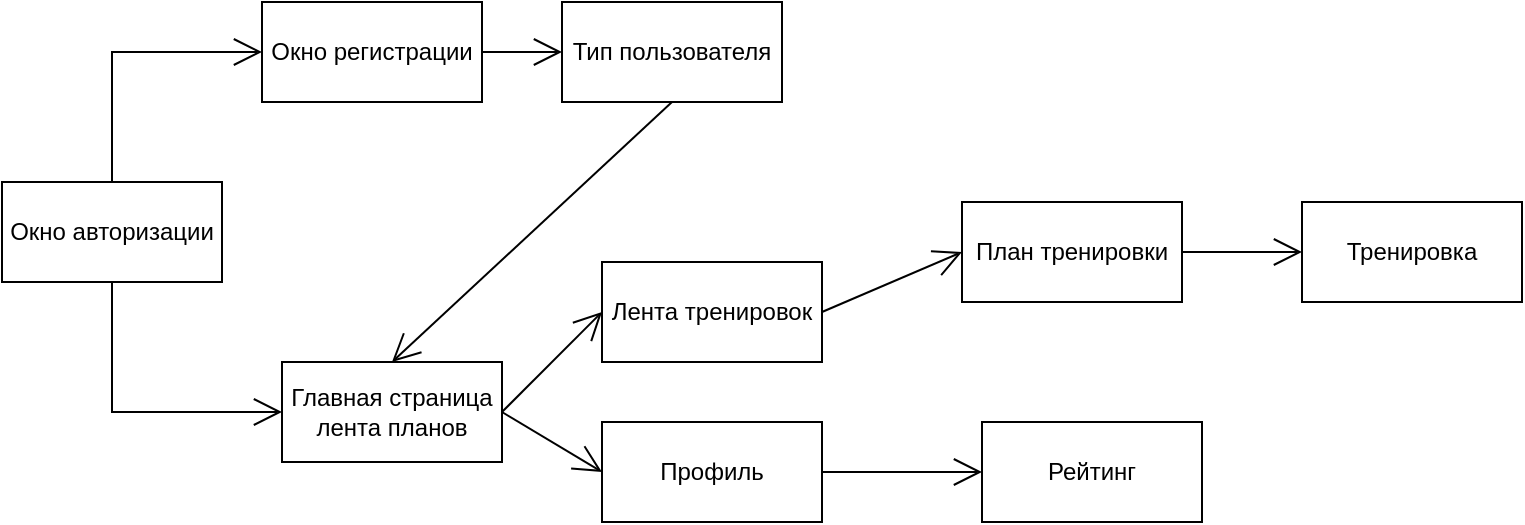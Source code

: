 <mxfile version="23.1.5" type="github">
  <diagram name="Страница — 1" id="yua7qqaj4lyKArtTyUZU">
    <mxGraphModel dx="1002" dy="567" grid="1" gridSize="10" guides="1" tooltips="1" connect="1" arrows="1" fold="1" page="1" pageScale="1" pageWidth="827" pageHeight="1169" math="0" shadow="0">
      <root>
        <mxCell id="0" />
        <mxCell id="1" parent="0" />
        <mxCell id="d_SSu0a-xPiU64xZgLDZ-2" value="Окно авторизации" style="html=1;whiteSpace=wrap;" parent="1" vertex="1">
          <mxGeometry x="30" y="200" width="110" height="50" as="geometry" />
        </mxCell>
        <mxCell id="d_SSu0a-xPiU64xZgLDZ-3" value="Окно регистрации" style="html=1;whiteSpace=wrap;" parent="1" vertex="1">
          <mxGeometry x="160" y="110" width="110" height="50" as="geometry" />
        </mxCell>
        <mxCell id="d_SSu0a-xPiU64xZgLDZ-4" value="" style="endArrow=open;endFill=1;endSize=12;html=1;rounded=0;exitX=0.5;exitY=0;exitDx=0;exitDy=0;entryX=0;entryY=0.5;entryDx=0;entryDy=0;" parent="1" source="d_SSu0a-xPiU64xZgLDZ-2" target="d_SSu0a-xPiU64xZgLDZ-3" edge="1">
          <mxGeometry width="160" relative="1" as="geometry">
            <mxPoint x="330" y="290" as="sourcePoint" />
            <mxPoint x="490" y="290" as="targetPoint" />
            <Array as="points">
              <mxPoint x="85" y="135" />
            </Array>
          </mxGeometry>
        </mxCell>
        <mxCell id="d_SSu0a-xPiU64xZgLDZ-6" value="Главная страница&lt;br&gt;лента планов" style="html=1;whiteSpace=wrap;" parent="1" vertex="1">
          <mxGeometry x="170" y="290" width="110" height="50" as="geometry" />
        </mxCell>
        <mxCell id="d_SSu0a-xPiU64xZgLDZ-7" value="Тип пользователя" style="html=1;whiteSpace=wrap;" parent="1" vertex="1">
          <mxGeometry x="310" y="110" width="110" height="50" as="geometry" />
        </mxCell>
        <mxCell id="d_SSu0a-xPiU64xZgLDZ-9" value="" style="endArrow=open;endFill=1;endSize=12;html=1;rounded=0;exitX=1;exitY=0.5;exitDx=0;exitDy=0;entryX=0;entryY=0.5;entryDx=0;entryDy=0;" parent="1" source="d_SSu0a-xPiU64xZgLDZ-3" target="d_SSu0a-xPiU64xZgLDZ-7" edge="1">
          <mxGeometry width="160" relative="1" as="geometry">
            <mxPoint x="330" y="290" as="sourcePoint" />
            <mxPoint x="490" y="290" as="targetPoint" />
          </mxGeometry>
        </mxCell>
        <mxCell id="d_SSu0a-xPiU64xZgLDZ-10" value="" style="endArrow=open;endFill=1;endSize=12;html=1;rounded=0;exitX=0.5;exitY=1;exitDx=0;exitDy=0;entryX=0;entryY=0.5;entryDx=0;entryDy=0;" parent="1" source="d_SSu0a-xPiU64xZgLDZ-2" target="d_SSu0a-xPiU64xZgLDZ-6" edge="1">
          <mxGeometry width="160" relative="1" as="geometry">
            <mxPoint x="330" y="290" as="sourcePoint" />
            <mxPoint x="490" y="290" as="targetPoint" />
            <Array as="points">
              <mxPoint x="85" y="315" />
            </Array>
          </mxGeometry>
        </mxCell>
        <mxCell id="d_SSu0a-xPiU64xZgLDZ-11" value="Лента тренировок" style="html=1;whiteSpace=wrap;" parent="1" vertex="1">
          <mxGeometry x="330" y="240" width="110" height="50" as="geometry" />
        </mxCell>
        <mxCell id="d_SSu0a-xPiU64xZgLDZ-12" value="План тренировки" style="html=1;whiteSpace=wrap;" parent="1" vertex="1">
          <mxGeometry x="510" y="210" width="110" height="50" as="geometry" />
        </mxCell>
        <mxCell id="d_SSu0a-xPiU64xZgLDZ-13" value="Тренировка" style="html=1;whiteSpace=wrap;" parent="1" vertex="1">
          <mxGeometry x="680" y="210" width="110" height="50" as="geometry" />
        </mxCell>
        <mxCell id="d_SSu0a-xPiU64xZgLDZ-26" value="Профиль" style="html=1;whiteSpace=wrap;" parent="1" vertex="1">
          <mxGeometry x="330" y="320" width="110" height="50" as="geometry" />
        </mxCell>
        <mxCell id="d_SSu0a-xPiU64xZgLDZ-34" value="Рейтинг" style="html=1;whiteSpace=wrap;" parent="1" vertex="1">
          <mxGeometry x="520" y="320" width="110" height="50" as="geometry" />
        </mxCell>
        <mxCell id="d_SSu0a-xPiU64xZgLDZ-35" value="" style="endArrow=open;endFill=1;endSize=12;html=1;rounded=0;exitX=1;exitY=0.5;exitDx=0;exitDy=0;entryX=0;entryY=0.5;entryDx=0;entryDy=0;" parent="1" source="d_SSu0a-xPiU64xZgLDZ-26" target="d_SSu0a-xPiU64xZgLDZ-34" edge="1">
          <mxGeometry width="160" relative="1" as="geometry">
            <mxPoint x="330" y="290" as="sourcePoint" />
            <mxPoint x="490" y="290" as="targetPoint" />
          </mxGeometry>
        </mxCell>
        <mxCell id="rR46YuDEnWutWiPu1DSL-1" value="" style="endArrow=open;endFill=1;endSize=12;html=1;rounded=0;exitX=0.5;exitY=1;exitDx=0;exitDy=0;entryX=0.5;entryY=0;entryDx=0;entryDy=0;" edge="1" parent="1" source="d_SSu0a-xPiU64xZgLDZ-7" target="d_SSu0a-xPiU64xZgLDZ-6">
          <mxGeometry width="160" relative="1" as="geometry">
            <mxPoint x="330" y="290" as="sourcePoint" />
            <mxPoint x="490" y="290" as="targetPoint" />
          </mxGeometry>
        </mxCell>
        <mxCell id="rR46YuDEnWutWiPu1DSL-4" value="" style="endArrow=open;endFill=1;endSize=12;html=1;rounded=0;exitX=1;exitY=0.5;exitDx=0;exitDy=0;entryX=0;entryY=0.5;entryDx=0;entryDy=0;" edge="1" parent="1" source="d_SSu0a-xPiU64xZgLDZ-6" target="d_SSu0a-xPiU64xZgLDZ-11">
          <mxGeometry width="160" relative="1" as="geometry">
            <mxPoint x="334" y="320" as="sourcePoint" />
            <mxPoint x="494" y="320" as="targetPoint" />
          </mxGeometry>
        </mxCell>
        <mxCell id="rR46YuDEnWutWiPu1DSL-5" value="" style="endArrow=open;endFill=1;endSize=12;html=1;rounded=0;exitX=1;exitY=0.5;exitDx=0;exitDy=0;entryX=0;entryY=0.5;entryDx=0;entryDy=0;" edge="1" parent="1" source="d_SSu0a-xPiU64xZgLDZ-6" target="d_SSu0a-xPiU64xZgLDZ-26">
          <mxGeometry width="160" relative="1" as="geometry">
            <mxPoint x="330" y="290" as="sourcePoint" />
            <mxPoint x="490" y="290" as="targetPoint" />
          </mxGeometry>
        </mxCell>
        <mxCell id="rR46YuDEnWutWiPu1DSL-6" value="" style="endArrow=open;endFill=1;endSize=12;html=1;rounded=0;exitX=1;exitY=0.5;exitDx=0;exitDy=0;entryX=0;entryY=0.5;entryDx=0;entryDy=0;" edge="1" parent="1" source="d_SSu0a-xPiU64xZgLDZ-11" target="d_SSu0a-xPiU64xZgLDZ-12">
          <mxGeometry width="160" relative="1" as="geometry">
            <mxPoint x="330" y="290" as="sourcePoint" />
            <mxPoint x="490" y="290" as="targetPoint" />
          </mxGeometry>
        </mxCell>
        <mxCell id="rR46YuDEnWutWiPu1DSL-7" value="" style="endArrow=open;endFill=1;endSize=12;html=1;rounded=0;exitX=1;exitY=0.5;exitDx=0;exitDy=0;entryX=0;entryY=0.5;entryDx=0;entryDy=0;" edge="1" parent="1" source="d_SSu0a-xPiU64xZgLDZ-12" target="d_SSu0a-xPiU64xZgLDZ-13">
          <mxGeometry width="160" relative="1" as="geometry">
            <mxPoint x="330" y="290" as="sourcePoint" />
            <mxPoint x="490" y="290" as="targetPoint" />
          </mxGeometry>
        </mxCell>
      </root>
    </mxGraphModel>
  </diagram>
</mxfile>
